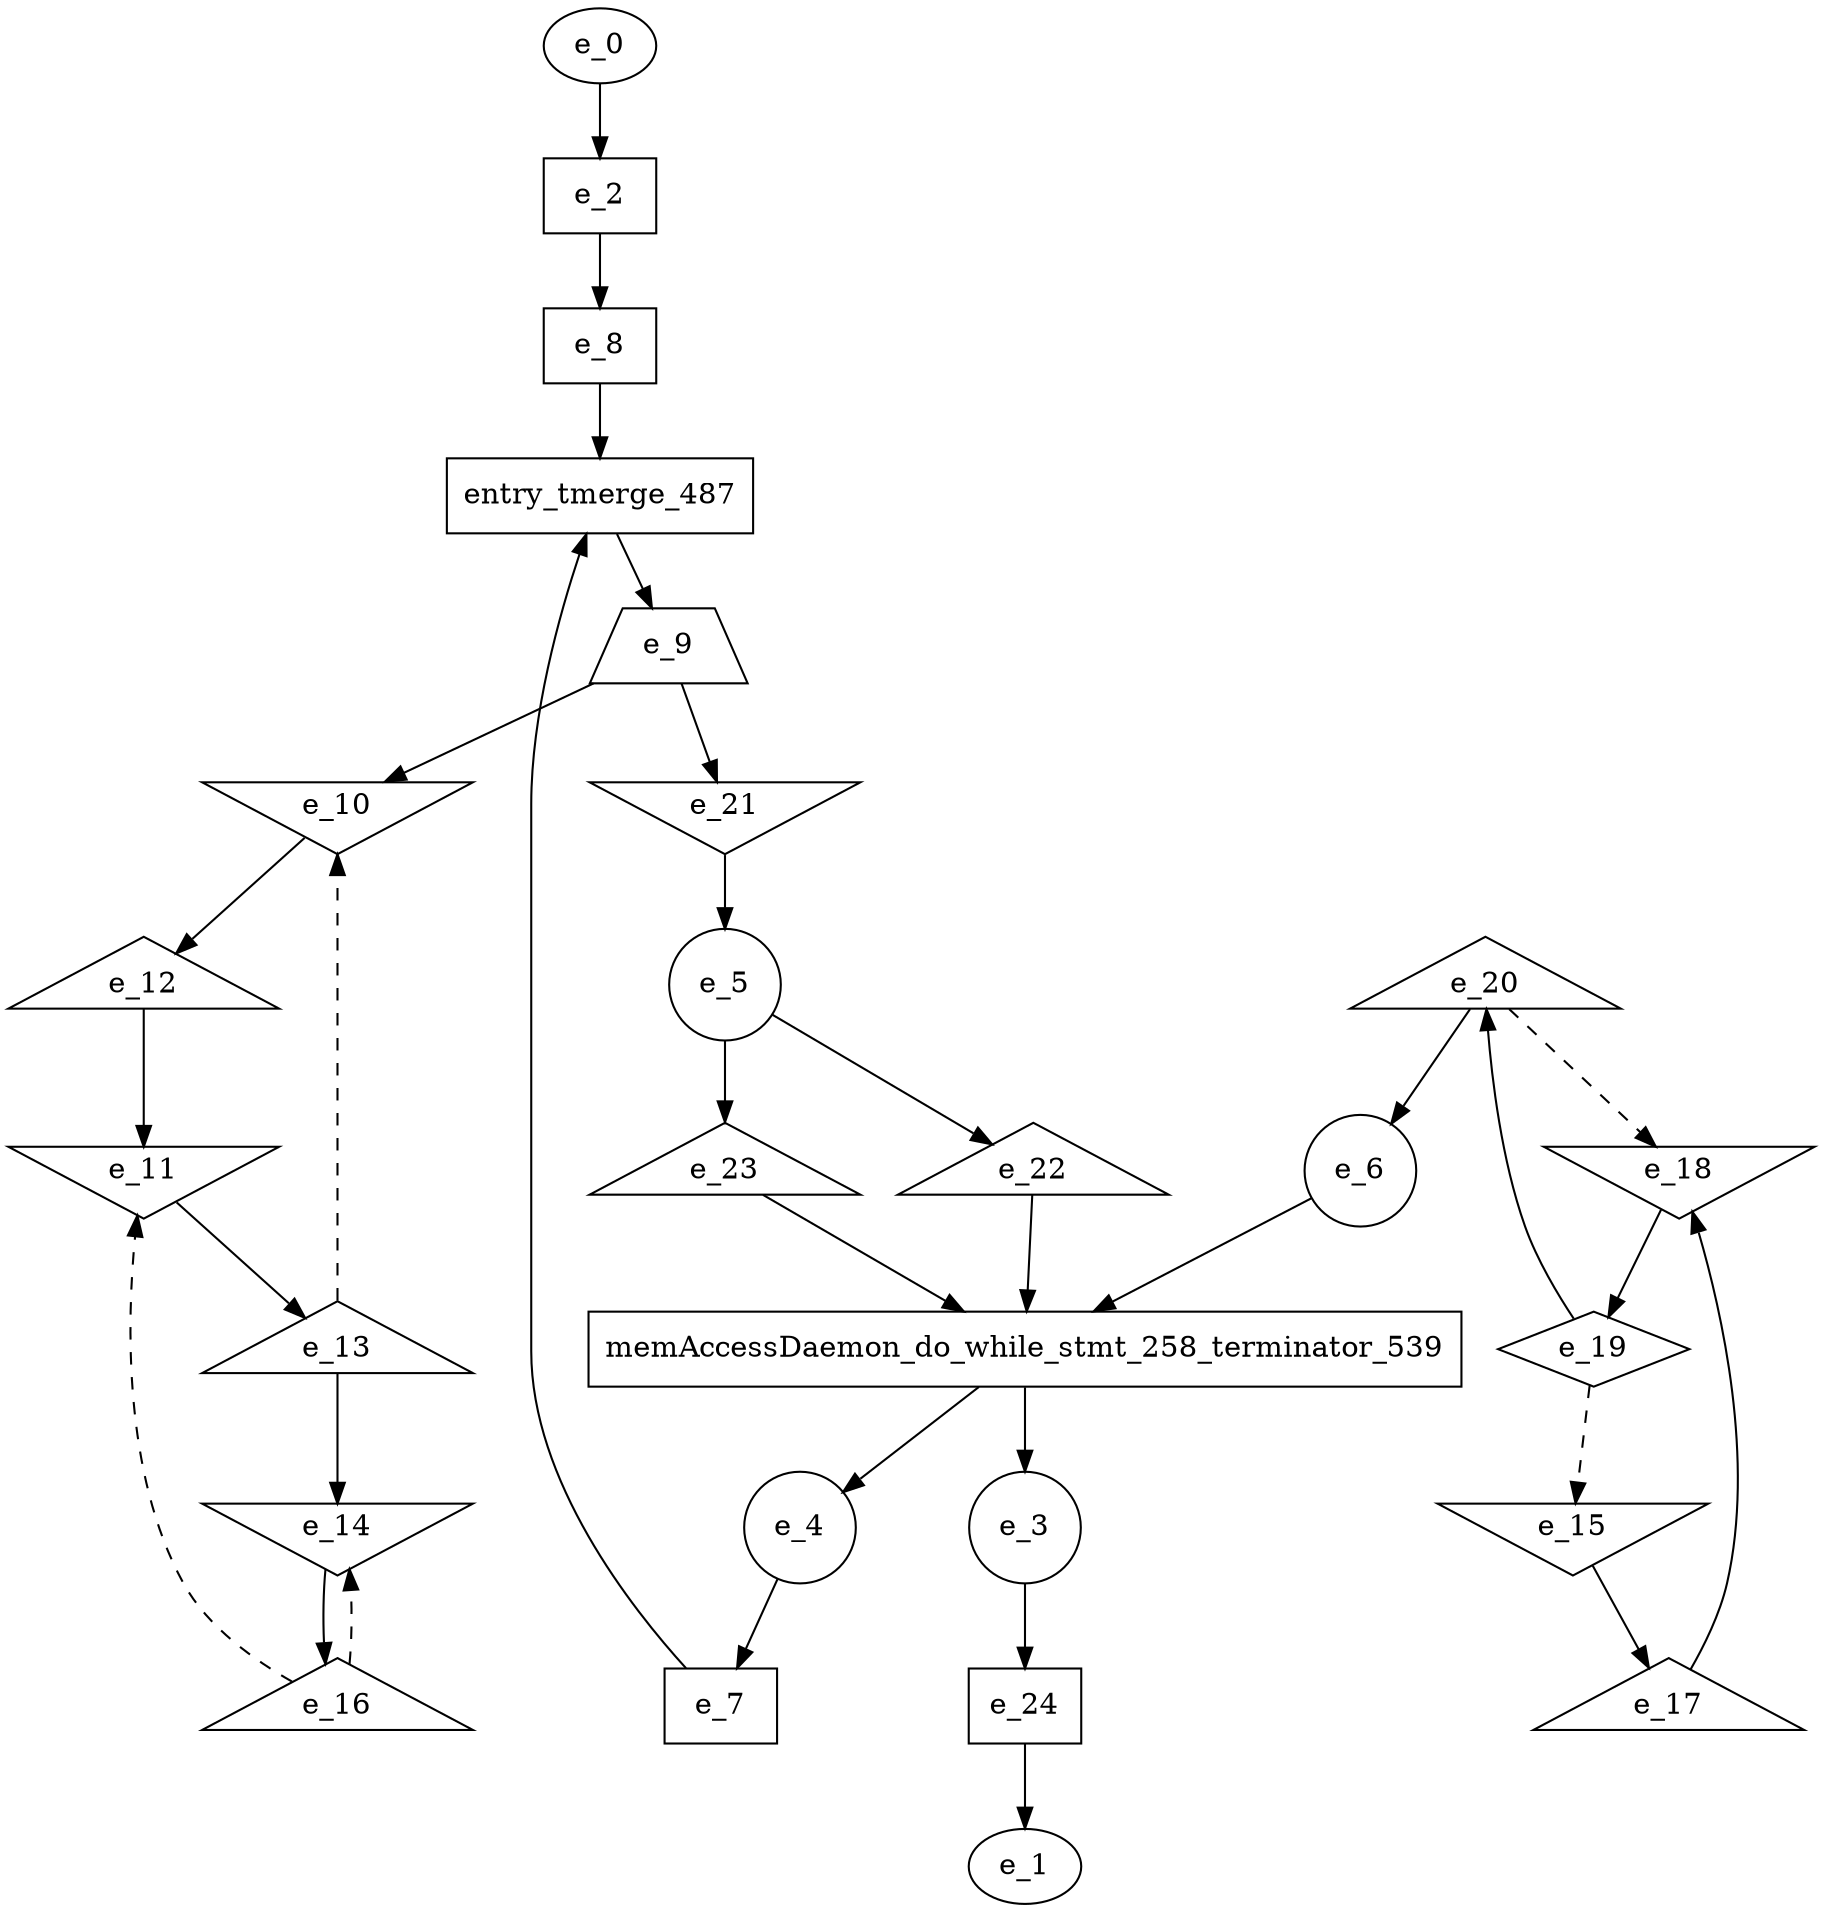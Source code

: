 digraph control_path {
  e_0: entry_node : n ;
  e_1: exit_node : s ;
  e_2 [shape = dot];
  e_3 [shape = circle];
  e_4 [shape = circle];
  e_5 [shape = circle];
  e_6 [shape = circle];
  e_7 [shape = dot];
  e_8 [shape = dot];
  e_9 [shape = trapezium];
  e_10 [shape = invtriangle];
  e_11 [shape = invtriangle];
  e_12 [shape = triangle];
  e_13 [shape = triangle];
  e_14 [shape = invtriangle];
  e_15 [shape = invtriangle];
  e_16 [shape = triangle];
  e_17 [shape = triangle];
  e_18 [shape = invtriangle];
  e_19 [shape = diamond];
  e_20 [shape = triangle];
  e_21 [shape = invtriangle];
  e_22 [shape = triangle];
  e_23 [shape = triangle];
  e_24 [shape = dot];
  e_24 -> e_1;
  e_0 -> e_2;
  e_21 -> e_5;
  e_20 -> e_6;
  e_4 -> e_7;
  e_2 -> e_8;
  e_9 -> e_10;
  e_13 -> e_10[style = dashed];
  e_12 -> e_11;
  e_16 -> e_11[style = dashed];
  e_10 -> e_12;
  e_11 -> e_13;
  e_13 -> e_14;
  e_16 -> e_14[style = dashed];
  e_19 -> e_15[style = dashed];
  e_14 -> e_16;
  e_15 -> e_17;
  e_17 -> e_18;
  e_20 -> e_18[style = dashed];
  e_18 -> e_19;
  e_19 -> e_20;
  e_9 -> e_21;
  e_5 -> e_22;
  e_5 -> e_23;
  e_3 -> e_24;
  memAccessDaemon_do_while_stmt_258_terminator_539 [shape=rectangle];
e_6 -> memAccessDaemon_do_while_stmt_258_terminator_539;
e_23 -> memAccessDaemon_do_while_stmt_258_terminator_539;
e_22 -> memAccessDaemon_do_while_stmt_258_terminator_539;
memAccessDaemon_do_while_stmt_258_terminator_539 -> e_4;
memAccessDaemon_do_while_stmt_258_terminator_539 -> e_3;
entry_tmerge_487 [shape = rectangle]; 
e_7 -> entry_tmerge_487;
e_8 -> entry_tmerge_487;
entry_tmerge_487 -> e_9;
}
